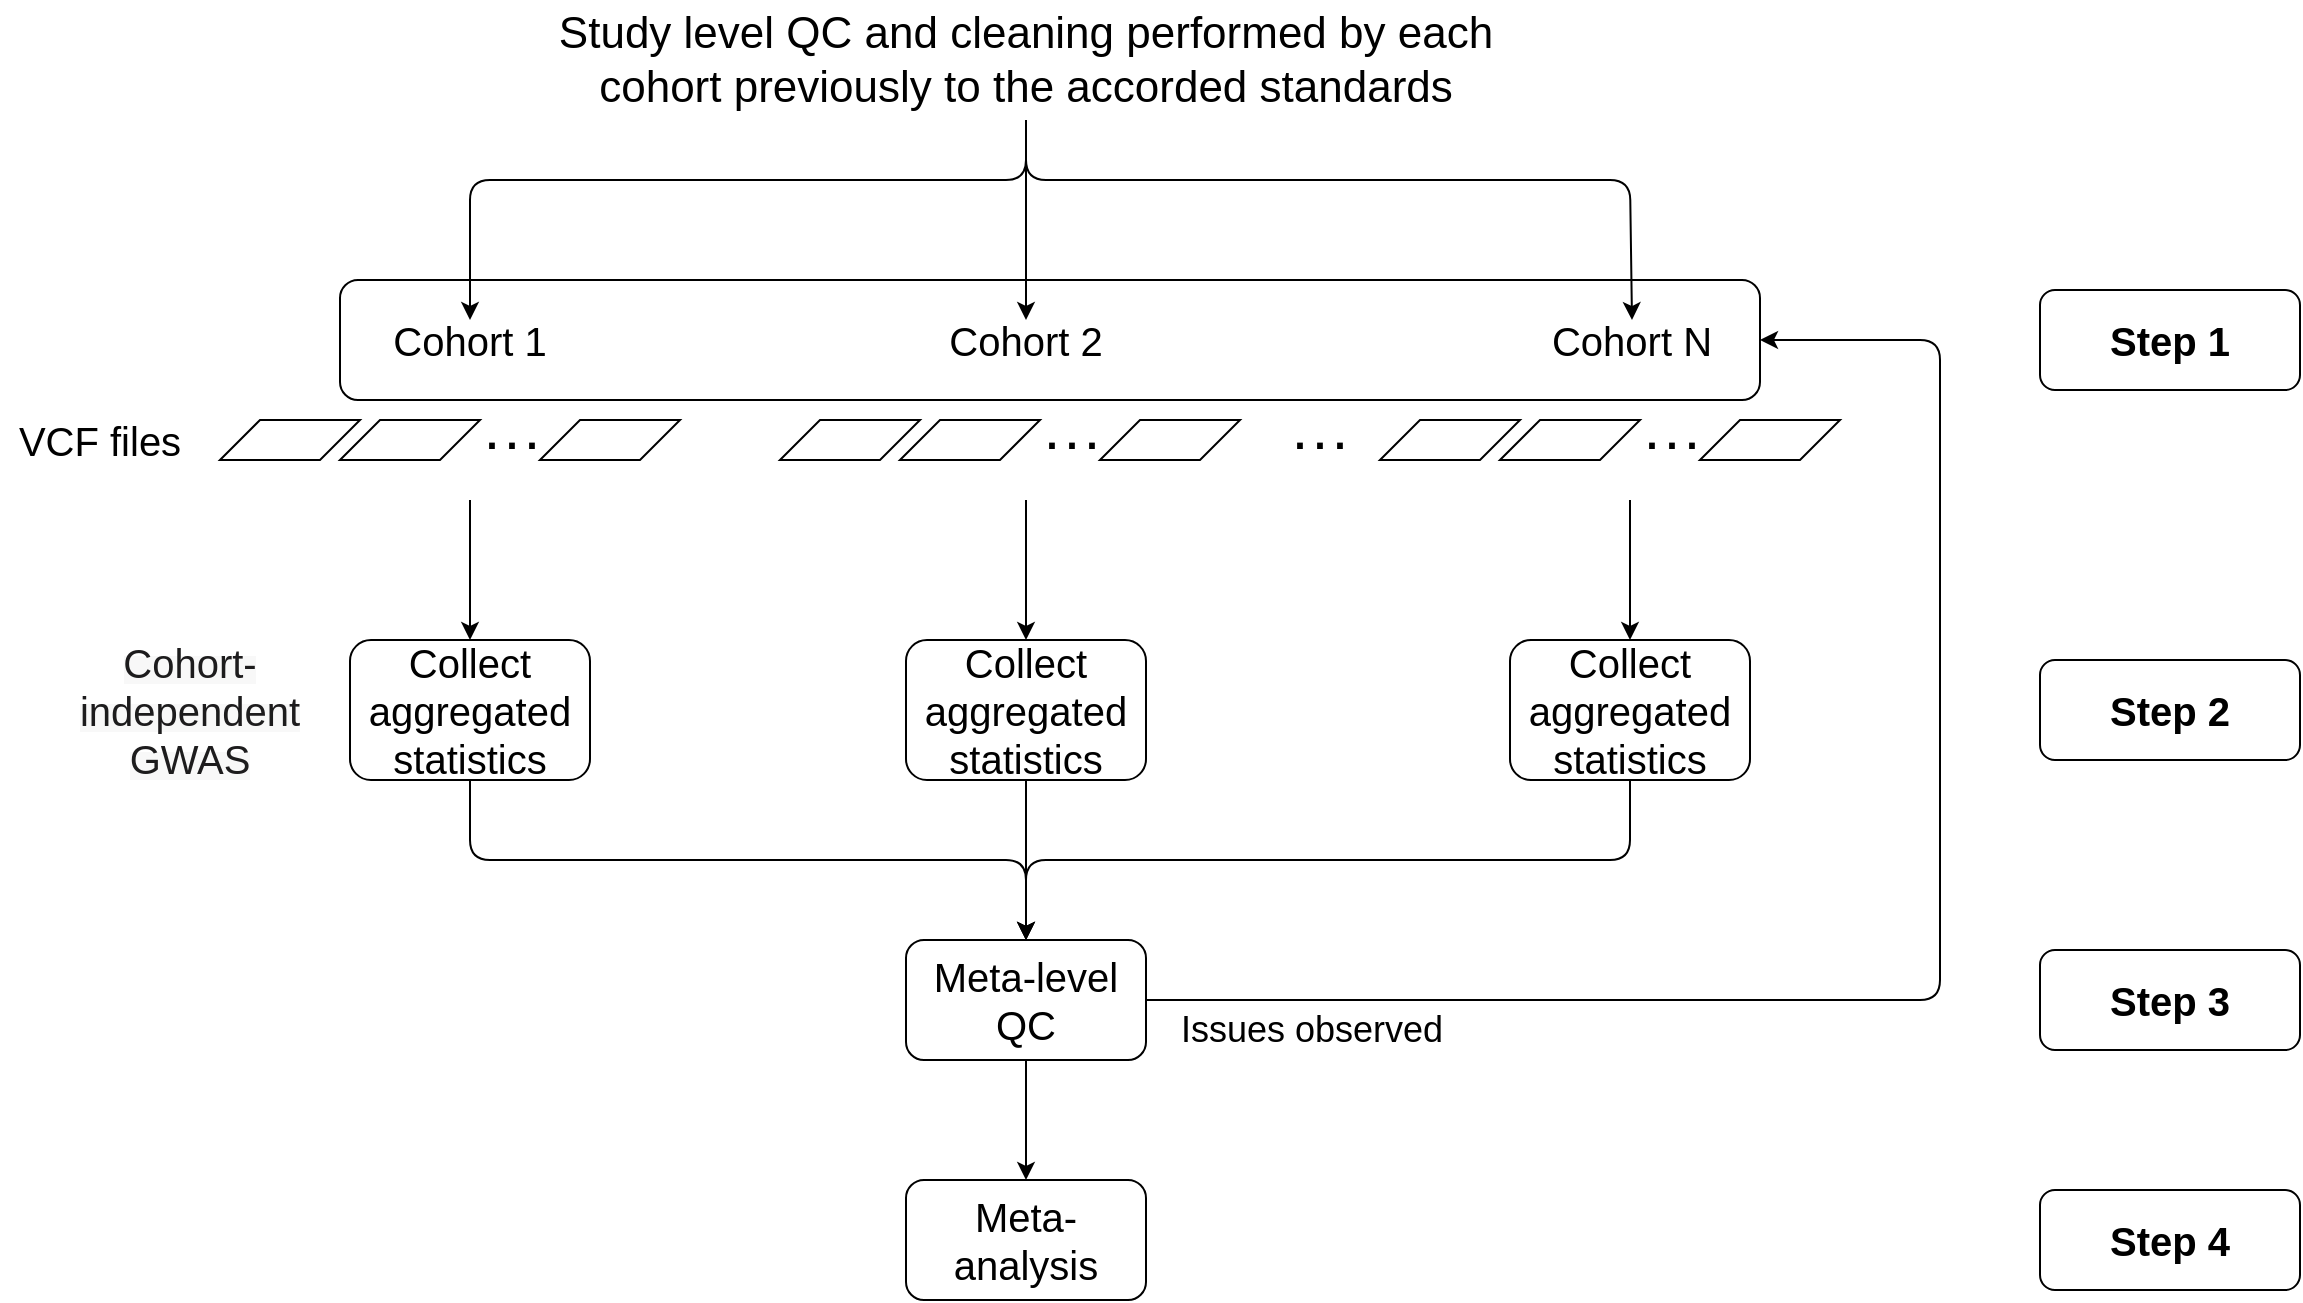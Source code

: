 <mxfile version="15.3.8" type="device"><diagram id="PssKgADGV4SNGQsgnzb9" name="Page-1"><mxGraphModel dx="1221" dy="681" grid="1" gridSize="10" guides="1" tooltips="1" connect="1" arrows="1" fold="1" page="1" pageScale="1" pageWidth="827" pageHeight="1169" math="0" shadow="0"><root><mxCell id="0"/><mxCell id="1" parent="0"/><mxCell id="GURnETSfLkmgA5mUbQ7p-38" value="" style="rounded=1;whiteSpace=wrap;html=1;" parent="1" vertex="1"><mxGeometry x="290" y="290" width="710" height="60" as="geometry"/></mxCell><mxCell id="GURnETSfLkmgA5mUbQ7p-1" value="" style="shape=parallelogram;perimeter=parallelogramPerimeter;whiteSpace=wrap;html=1;fixedSize=1;" parent="1" vertex="1"><mxGeometry x="230" y="360" width="70" height="20" as="geometry"/></mxCell><mxCell id="GURnETSfLkmgA5mUbQ7p-3" value="&lt;font style=&quot;font-size: 30px&quot;&gt;···&lt;/font&gt;" style="text;html=1;strokeColor=none;fillColor=none;align=center;verticalAlign=middle;whiteSpace=wrap;rounded=0;" parent="1" vertex="1"><mxGeometry x="356" y="360" width="40" height="20" as="geometry"/></mxCell><mxCell id="GURnETSfLkmgA5mUbQ7p-6" value="" style="shape=parallelogram;perimeter=parallelogramPerimeter;whiteSpace=wrap;html=1;fixedSize=1;" parent="1" vertex="1"><mxGeometry x="290" y="360" width="70" height="20" as="geometry"/></mxCell><mxCell id="GURnETSfLkmgA5mUbQ7p-7" value="" style="shape=parallelogram;perimeter=parallelogramPerimeter;whiteSpace=wrap;html=1;fixedSize=1;" parent="1" vertex="1"><mxGeometry x="390" y="360" width="70" height="20" as="geometry"/></mxCell><mxCell id="GURnETSfLkmgA5mUbQ7p-8" value="" style="shape=parallelogram;perimeter=parallelogramPerimeter;whiteSpace=wrap;html=1;fixedSize=1;" parent="1" vertex="1"><mxGeometry x="510" y="360" width="70" height="20" as="geometry"/></mxCell><mxCell id="GURnETSfLkmgA5mUbQ7p-9" value="&lt;font style=&quot;font-size: 30px&quot;&gt;···&lt;/font&gt;" style="text;html=1;strokeColor=none;fillColor=none;align=center;verticalAlign=middle;whiteSpace=wrap;rounded=0;" parent="1" vertex="1"><mxGeometry x="636" y="360" width="40" height="20" as="geometry"/></mxCell><mxCell id="GURnETSfLkmgA5mUbQ7p-10" value="" style="shape=parallelogram;perimeter=parallelogramPerimeter;whiteSpace=wrap;html=1;fixedSize=1;" parent="1" vertex="1"><mxGeometry x="570" y="360" width="70" height="20" as="geometry"/></mxCell><mxCell id="GURnETSfLkmgA5mUbQ7p-11" value="" style="shape=parallelogram;perimeter=parallelogramPerimeter;whiteSpace=wrap;html=1;fixedSize=1;" parent="1" vertex="1"><mxGeometry x="670" y="360" width="70" height="20" as="geometry"/></mxCell><mxCell id="GURnETSfLkmgA5mUbQ7p-12" value="" style="shape=parallelogram;perimeter=parallelogramPerimeter;whiteSpace=wrap;html=1;fixedSize=1;" parent="1" vertex="1"><mxGeometry x="810" y="360" width="70" height="20" as="geometry"/></mxCell><mxCell id="GURnETSfLkmgA5mUbQ7p-13" value="&lt;font style=&quot;font-size: 30px&quot;&gt;···&lt;/font&gt;" style="text;html=1;strokeColor=none;fillColor=none;align=center;verticalAlign=middle;whiteSpace=wrap;rounded=0;" parent="1" vertex="1"><mxGeometry x="936" y="360" width="40" height="20" as="geometry"/></mxCell><mxCell id="GURnETSfLkmgA5mUbQ7p-14" value="" style="shape=parallelogram;perimeter=parallelogramPerimeter;whiteSpace=wrap;html=1;fixedSize=1;" parent="1" vertex="1"><mxGeometry x="870" y="360" width="70" height="20" as="geometry"/></mxCell><mxCell id="GURnETSfLkmgA5mUbQ7p-15" value="" style="shape=parallelogram;perimeter=parallelogramPerimeter;whiteSpace=wrap;html=1;fixedSize=1;" parent="1" vertex="1"><mxGeometry x="970" y="360" width="70" height="20" as="geometry"/></mxCell><mxCell id="GURnETSfLkmgA5mUbQ7p-16" value="&lt;font style=&quot;font-size: 30px&quot;&gt;···&lt;/font&gt;" style="text;html=1;strokeColor=none;fillColor=none;align=center;verticalAlign=middle;whiteSpace=wrap;rounded=0;" parent="1" vertex="1"><mxGeometry x="760" y="360" width="40" height="20" as="geometry"/></mxCell><mxCell id="GURnETSfLkmgA5mUbQ7p-17" value="&lt;font style=&quot;font-size: 20px&quot;&gt;Cohort 1&lt;/font&gt;" style="text;html=1;strokeColor=none;fillColor=none;align=center;verticalAlign=middle;whiteSpace=wrap;rounded=0;" parent="1" vertex="1"><mxGeometry x="315" y="310" width="80" height="20" as="geometry"/></mxCell><mxCell id="GURnETSfLkmgA5mUbQ7p-19" value="&lt;font style=&quot;font-size: 20px&quot;&gt;Cohort 2&lt;/font&gt;" style="text;html=1;strokeColor=none;fillColor=none;align=center;verticalAlign=middle;whiteSpace=wrap;rounded=0;" parent="1" vertex="1"><mxGeometry x="592" y="310" width="82" height="20" as="geometry"/></mxCell><mxCell id="GURnETSfLkmgA5mUbQ7p-20" value="&lt;font style=&quot;font-size: 20px&quot;&gt;Cohort N&lt;/font&gt;" style="text;html=1;strokeColor=none;fillColor=none;align=center;verticalAlign=middle;whiteSpace=wrap;rounded=0;" parent="1" vertex="1"><mxGeometry x="893" y="310" width="86" height="20" as="geometry"/></mxCell><mxCell id="GURnETSfLkmgA5mUbQ7p-22" value="&lt;font style=&quot;font-size: 20px&quot;&gt;VCF files&lt;/font&gt;" style="text;html=1;strokeColor=none;fillColor=none;align=center;verticalAlign=middle;whiteSpace=wrap;rounded=0;" parent="1" vertex="1"><mxGeometry x="120" y="360" width="100" height="20" as="geometry"/></mxCell><mxCell id="GURnETSfLkmgA5mUbQ7p-23" value="&lt;font style=&quot;font-size: 22px&quot;&gt;Study level QC and cleaning performed by each cohort previously to the accorded standards&lt;/font&gt;" style="text;html=1;strokeColor=none;fillColor=none;align=center;verticalAlign=middle;whiteSpace=wrap;rounded=0;fontSize=20;" parent="1" vertex="1"><mxGeometry x="373" y="150" width="520" height="60" as="geometry"/></mxCell><mxCell id="GURnETSfLkmgA5mUbQ7p-24" value="" style="endArrow=classic;html=1;exitX=0.5;exitY=1;exitDx=0;exitDy=0;entryX=0.5;entryY=0;entryDx=0;entryDy=0;" parent="1" source="GURnETSfLkmgA5mUbQ7p-23" target="GURnETSfLkmgA5mUbQ7p-17" edge="1"><mxGeometry width="50" height="50" relative="1" as="geometry"><mxPoint x="580" y="210" as="sourcePoint"/><mxPoint x="630" y="160" as="targetPoint"/><Array as="points"><mxPoint x="633" y="240"/><mxPoint x="355" y="240"/></Array></mxGeometry></mxCell><mxCell id="GURnETSfLkmgA5mUbQ7p-25" value="" style="endArrow=classic;html=1;exitX=0.5;exitY=1;exitDx=0;exitDy=0;entryX=0.5;entryY=0;entryDx=0;entryDy=0;" parent="1" source="GURnETSfLkmgA5mUbQ7p-23" target="GURnETSfLkmgA5mUbQ7p-19" edge="1"><mxGeometry width="50" height="50" relative="1" as="geometry"><mxPoint x="690" y="230" as="sourcePoint"/><mxPoint x="740" y="180" as="targetPoint"/></mxGeometry></mxCell><mxCell id="GURnETSfLkmgA5mUbQ7p-26" value="" style="endArrow=classic;html=1;entryX=0.5;entryY=0;entryDx=0;entryDy=0;exitX=0.5;exitY=1;exitDx=0;exitDy=0;" parent="1" source="GURnETSfLkmgA5mUbQ7p-23" target="GURnETSfLkmgA5mUbQ7p-20" edge="1"><mxGeometry width="50" height="50" relative="1" as="geometry"><mxPoint x="690" y="230" as="sourcePoint"/><mxPoint x="740" y="180" as="targetPoint"/><Array as="points"><mxPoint x="633" y="240"/><mxPoint x="935" y="240"/></Array></mxGeometry></mxCell><mxCell id="GURnETSfLkmgA5mUbQ7p-27" value="&lt;font style=&quot;font-size: 20px&quot;&gt;Collect aggregated statistics&lt;/font&gt;" style="rounded=1;whiteSpace=wrap;html=1;" parent="1" vertex="1"><mxGeometry x="295" y="470" width="120" height="70" as="geometry"/></mxCell><mxCell id="GURnETSfLkmgA5mUbQ7p-28" value="" style="endArrow=classic;html=1;entryX=0.5;entryY=0;entryDx=0;entryDy=0;" parent="1" target="GURnETSfLkmgA5mUbQ7p-27" edge="1"><mxGeometry width="50" height="50" relative="1" as="geometry"><mxPoint x="355" y="400" as="sourcePoint"/><mxPoint x="630" y="350" as="targetPoint"/></mxGeometry></mxCell><mxCell id="GURnETSfLkmgA5mUbQ7p-34" value="" style="edgeStyle=orthogonalEdgeStyle;rounded=0;orthogonalLoop=1;jettySize=auto;html=1;" parent="1" source="GURnETSfLkmgA5mUbQ7p-29" target="GURnETSfLkmgA5mUbQ7p-33" edge="1"><mxGeometry relative="1" as="geometry"/></mxCell><mxCell id="GURnETSfLkmgA5mUbQ7p-29" value="&lt;font style=&quot;font-size: 20px&quot;&gt;Collect aggregated statistics&lt;/font&gt;" style="rounded=1;whiteSpace=wrap;html=1;" parent="1" vertex="1"><mxGeometry x="573" y="470" width="120" height="70" as="geometry"/></mxCell><mxCell id="GURnETSfLkmgA5mUbQ7p-30" value="" style="endArrow=classic;html=1;entryX=0.5;entryY=0;entryDx=0;entryDy=0;" parent="1" target="GURnETSfLkmgA5mUbQ7p-29" edge="1"><mxGeometry width="50" height="50" relative="1" as="geometry"><mxPoint x="633" y="400" as="sourcePoint"/><mxPoint x="908" y="350" as="targetPoint"/></mxGeometry></mxCell><mxCell id="GURnETSfLkmgA5mUbQ7p-31" value="&lt;font style=&quot;font-size: 20px&quot;&gt;Collect aggregated statistics&lt;/font&gt;" style="rounded=1;whiteSpace=wrap;html=1;" parent="1" vertex="1"><mxGeometry x="875" y="470" width="120" height="70" as="geometry"/></mxCell><mxCell id="GURnETSfLkmgA5mUbQ7p-32" value="" style="endArrow=classic;html=1;entryX=0.5;entryY=0;entryDx=0;entryDy=0;" parent="1" target="GURnETSfLkmgA5mUbQ7p-31" edge="1"><mxGeometry width="50" height="50" relative="1" as="geometry"><mxPoint x="935" y="400" as="sourcePoint"/><mxPoint x="1210" y="350" as="targetPoint"/></mxGeometry></mxCell><mxCell id="GURnETSfLkmgA5mUbQ7p-42" value="" style="edgeStyle=orthogonalEdgeStyle;rounded=0;orthogonalLoop=1;jettySize=auto;html=1;" parent="1" source="GURnETSfLkmgA5mUbQ7p-33" target="GURnETSfLkmgA5mUbQ7p-41" edge="1"><mxGeometry relative="1" as="geometry"/></mxCell><mxCell id="GURnETSfLkmgA5mUbQ7p-33" value="&lt;font style=&quot;font-size: 20px&quot;&gt;Meta-level QC&lt;/font&gt;" style="rounded=1;whiteSpace=wrap;html=1;" parent="1" vertex="1"><mxGeometry x="573" y="620" width="120" height="60" as="geometry"/></mxCell><mxCell id="GURnETSfLkmgA5mUbQ7p-35" value="" style="endArrow=classic;html=1;entryX=0.5;entryY=0;entryDx=0;entryDy=0;exitX=0.5;exitY=1;exitDx=0;exitDy=0;" parent="1" source="GURnETSfLkmgA5mUbQ7p-27" target="GURnETSfLkmgA5mUbQ7p-33" edge="1"><mxGeometry width="50" height="50" relative="1" as="geometry"><mxPoint x="570" y="490" as="sourcePoint"/><mxPoint x="620" y="440" as="targetPoint"/><Array as="points"><mxPoint x="355" y="580"/><mxPoint x="633" y="580"/></Array></mxGeometry></mxCell><mxCell id="GURnETSfLkmgA5mUbQ7p-36" value="" style="endArrow=classic;html=1;entryX=0.5;entryY=0;entryDx=0;entryDy=0;exitX=0.5;exitY=1;exitDx=0;exitDy=0;" parent="1" source="GURnETSfLkmgA5mUbQ7p-31" target="GURnETSfLkmgA5mUbQ7p-33" edge="1"><mxGeometry width="50" height="50" relative="1" as="geometry"><mxPoint x="690" y="550" as="sourcePoint"/><mxPoint x="740" y="500" as="targetPoint"/><Array as="points"><mxPoint x="935" y="580"/><mxPoint x="633" y="580"/></Array></mxGeometry></mxCell><mxCell id="GURnETSfLkmgA5mUbQ7p-39" value="" style="endArrow=classic;html=1;entryX=1;entryY=0.5;entryDx=0;entryDy=0;exitX=1;exitY=0.5;exitDx=0;exitDy=0;" parent="1" source="GURnETSfLkmgA5mUbQ7p-33" target="GURnETSfLkmgA5mUbQ7p-38" edge="1"><mxGeometry width="50" height="50" relative="1" as="geometry"><mxPoint x="610" y="500" as="sourcePoint"/><mxPoint x="660" y="450" as="targetPoint"/><Array as="points"><mxPoint x="1090" y="650"/><mxPoint x="1090" y="320"/></Array></mxGeometry></mxCell><mxCell id="GURnETSfLkmgA5mUbQ7p-40" value="&lt;font style=&quot;font-size: 18px&quot;&gt;Issues observed&lt;/font&gt;" style="text;html=1;strokeColor=none;fillColor=none;align=center;verticalAlign=middle;whiteSpace=wrap;rounded=0;" parent="1" vertex="1"><mxGeometry x="706" y="655" width="140" height="20" as="geometry"/></mxCell><mxCell id="GURnETSfLkmgA5mUbQ7p-41" value="&lt;font style=&quot;font-size: 20px&quot;&gt;Meta-analysis&lt;/font&gt;" style="rounded=1;whiteSpace=wrap;html=1;" parent="1" vertex="1"><mxGeometry x="573" y="740" width="120" height="60" as="geometry"/></mxCell><mxCell id="dfMRY2igQCCT1hLvlkBQ-1" value="&lt;span style=&quot;color: rgb(29 , 28 , 29) ; text-align: left ; background-color: rgb(248 , 248 , 248)&quot;&gt;&lt;font style=&quot;font-size: 20px&quot;&gt;Cohort-independent GWAS&lt;/font&gt;&lt;/span&gt;" style="text;html=1;strokeColor=none;fillColor=none;align=center;verticalAlign=middle;whiteSpace=wrap;rounded=0;" vertex="1" parent="1"><mxGeometry x="160" y="470" width="110" height="70" as="geometry"/></mxCell><mxCell id="dfMRY2igQCCT1hLvlkBQ-2" value="&lt;font style=&quot;font-size: 20px&quot;&gt;&lt;b&gt;Step 1&lt;/b&gt;&lt;/font&gt;" style="rounded=1;whiteSpace=wrap;html=1;" vertex="1" parent="1"><mxGeometry x="1140" y="295" width="130" height="50" as="geometry"/></mxCell><mxCell id="dfMRY2igQCCT1hLvlkBQ-3" value="&lt;font style=&quot;font-size: 20px&quot;&gt;&lt;b&gt;Step 2&lt;/b&gt;&lt;/font&gt;" style="rounded=1;whiteSpace=wrap;html=1;" vertex="1" parent="1"><mxGeometry x="1140" y="480" width="130" height="50" as="geometry"/></mxCell><mxCell id="dfMRY2igQCCT1hLvlkBQ-4" value="&lt;font style=&quot;font-size: 20px&quot;&gt;&lt;b&gt;Step 3&lt;/b&gt;&lt;/font&gt;" style="rounded=1;whiteSpace=wrap;html=1;" vertex="1" parent="1"><mxGeometry x="1140" y="625" width="130" height="50" as="geometry"/></mxCell><mxCell id="dfMRY2igQCCT1hLvlkBQ-5" value="&lt;font style=&quot;font-size: 20px&quot;&gt;&lt;b&gt;Step 4&lt;/b&gt;&lt;/font&gt;" style="rounded=1;whiteSpace=wrap;html=1;" vertex="1" parent="1"><mxGeometry x="1140" y="745" width="130" height="50" as="geometry"/></mxCell></root></mxGraphModel></diagram></mxfile>